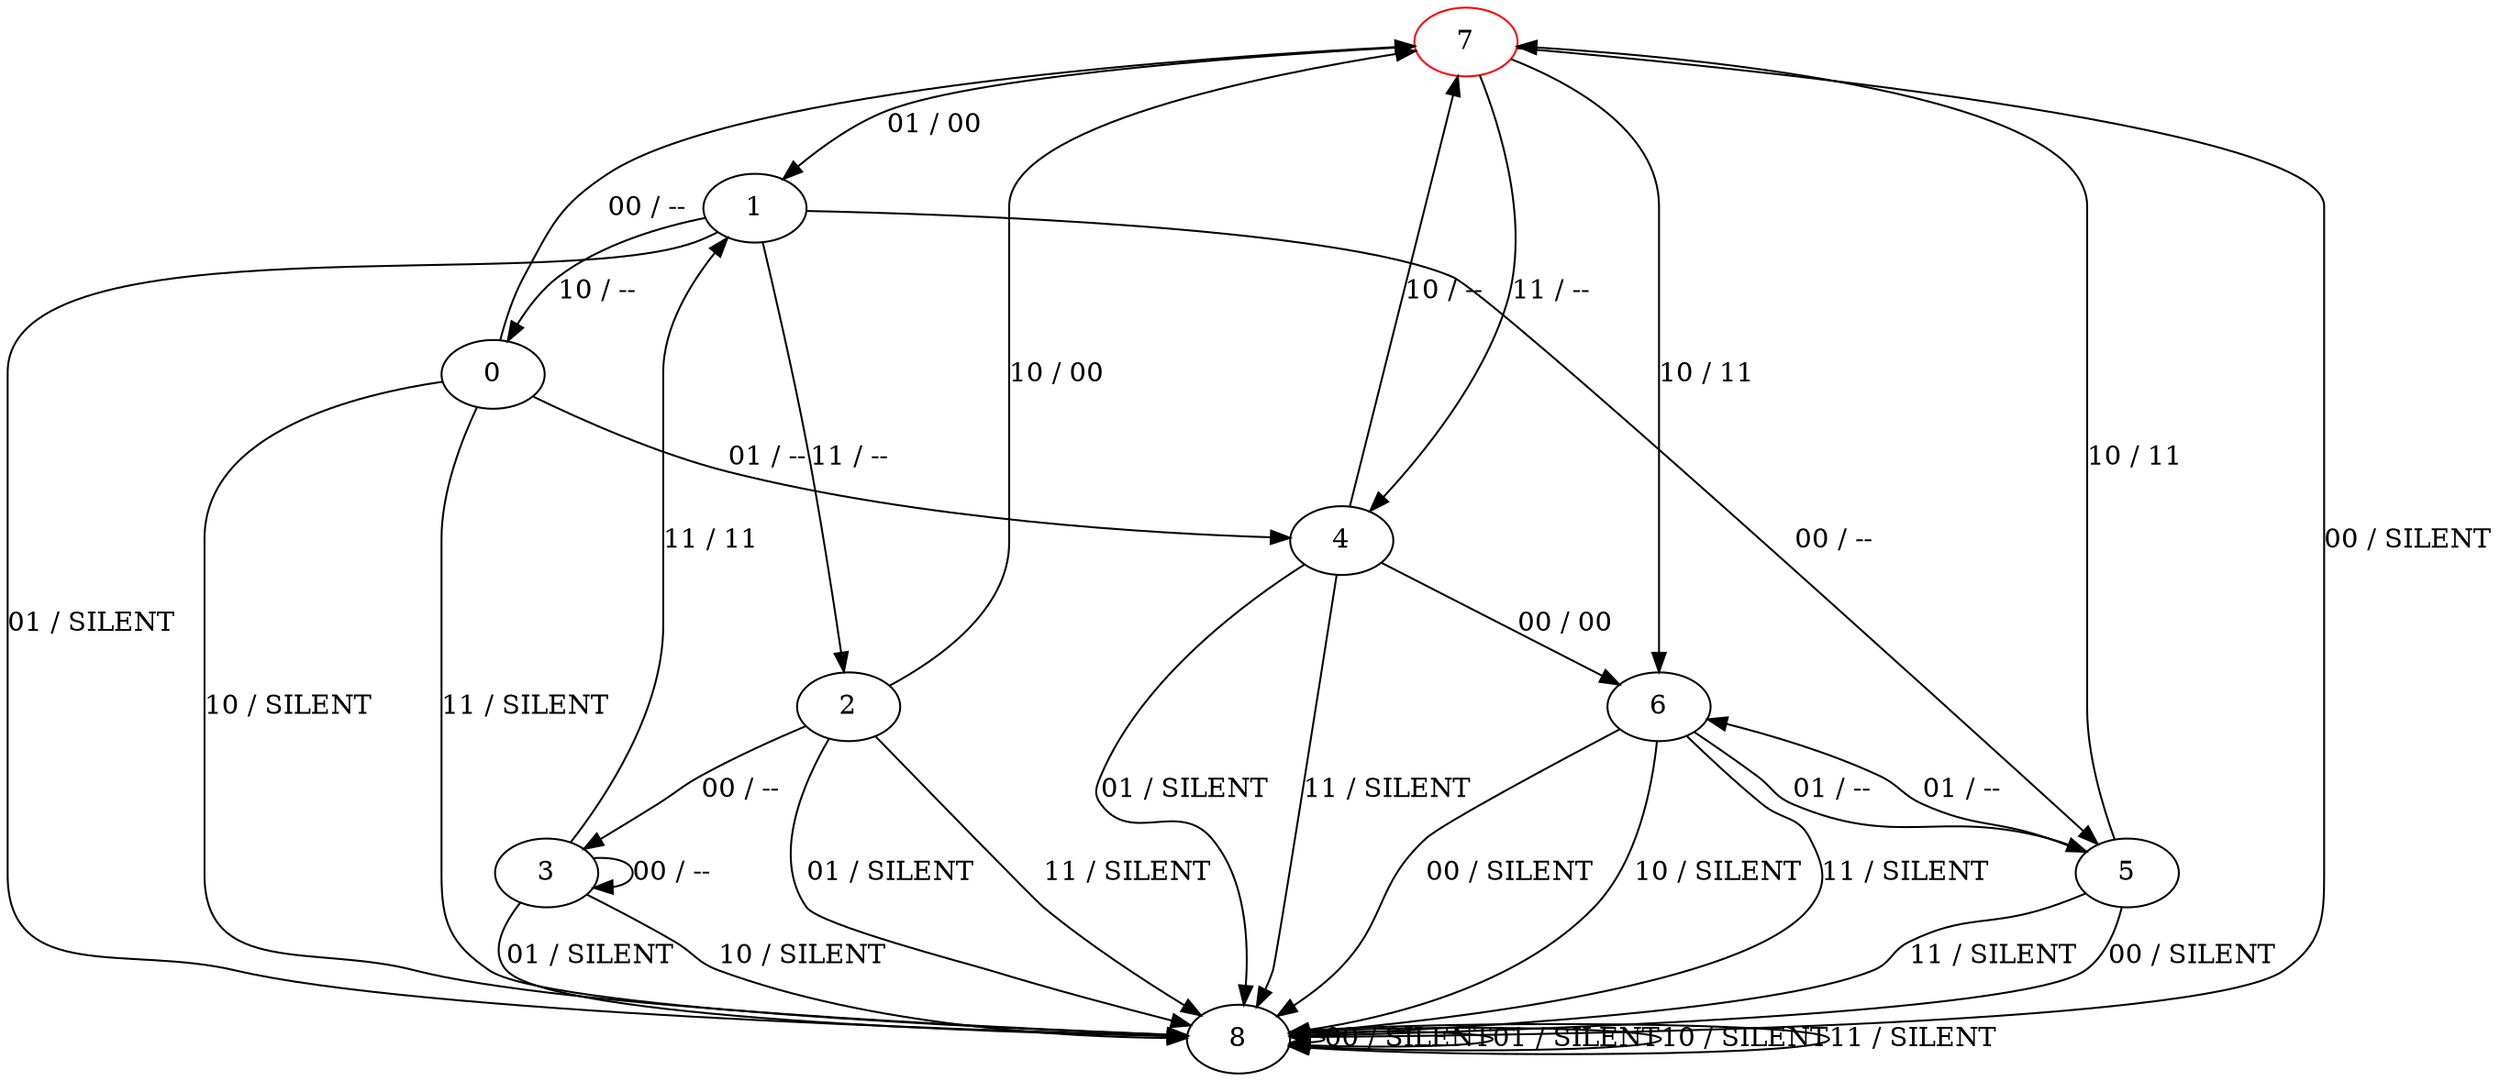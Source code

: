 digraph {
7 [color="red"]
0
1
2
3
4
5
6
8
7 -> 8 [label="00 / SILENT"]
7 -> 1 [label="01 / 00"]
7 -> 6 [label="10 / 11"]
7 -> 4 [label="11 / --"]
0 -> 7 [label="00 / --"]
0 -> 4 [label="01 / --"]
0 -> 8 [label="10 / SILENT"]
0 -> 8 [label="11 / SILENT"]
1 -> 5 [label="00 / --"]
1 -> 8 [label="01 / SILENT"]
1 -> 0 [label="10 / --"]
1 -> 2 [label="11 / --"]
2 -> 3 [label="00 / --"]
2 -> 8 [label="01 / SILENT"]
2 -> 7 [label="10 / 00"]
2 -> 8 [label="11 / SILENT"]
3 -> 3 [label="00 / --"]
3 -> 8 [label="01 / SILENT"]
3 -> 8 [label="10 / SILENT"]
3 -> 1 [label="11 / 11"]
4 -> 6 [label="00 / 00"]
4 -> 8 [label="01 / SILENT"]
4 -> 7 [label="10 / --"]
4 -> 8 [label="11 / SILENT"]
5 -> 8 [label="00 / SILENT"]
5 -> 6 [label="01 / --"]
5 -> 7 [label="10 / 11"]
5 -> 8 [label="11 / SILENT"]
6 -> 8 [label="00 / SILENT"]
6 -> 5 [label="01 / --"]
6 -> 8 [label="10 / SILENT"]
6 -> 8 [label="11 / SILENT"]
8 -> 8 [label="00 / SILENT"]
8 -> 8 [label="01 / SILENT"]
8 -> 8 [label="10 / SILENT"]
8 -> 8 [label="11 / SILENT"]
}
